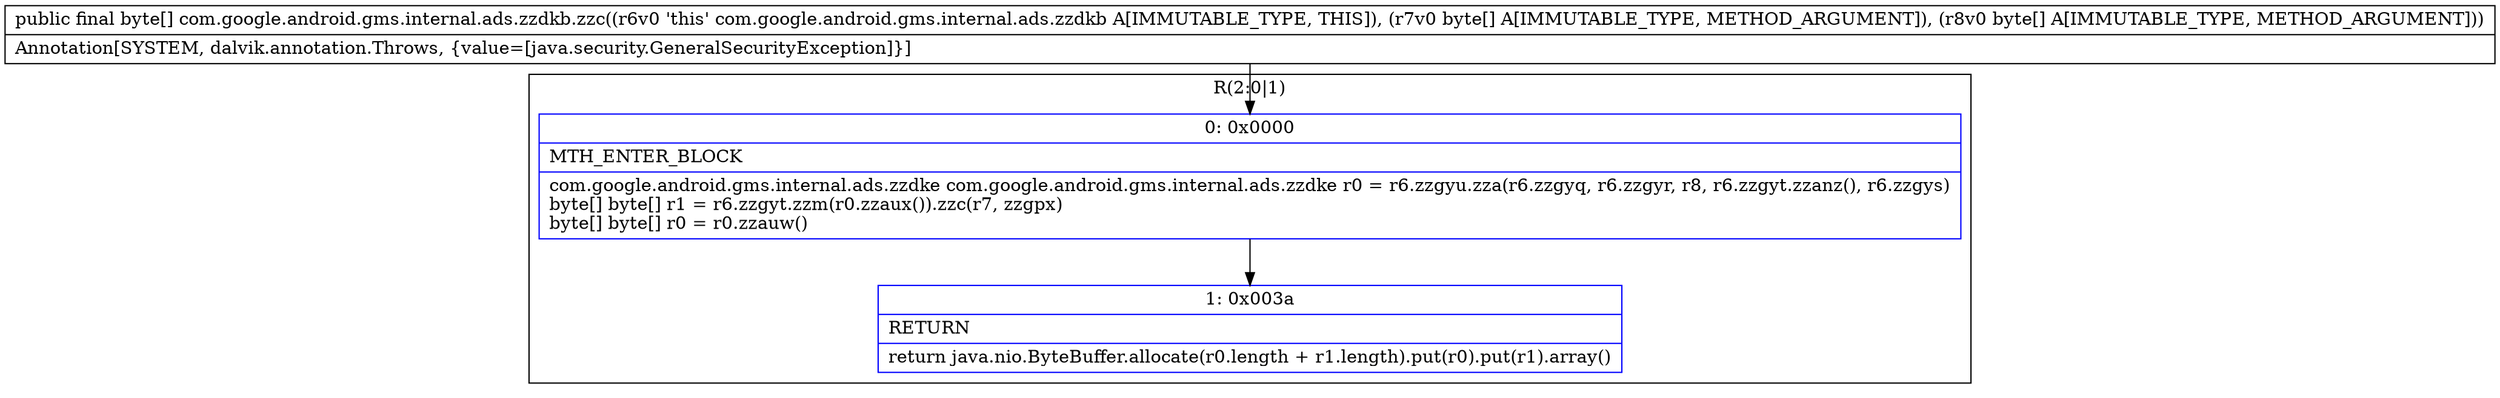 digraph "CFG forcom.google.android.gms.internal.ads.zzdkb.zzc([B[B)[B" {
subgraph cluster_Region_1615245972 {
label = "R(2:0|1)";
node [shape=record,color=blue];
Node_0 [shape=record,label="{0\:\ 0x0000|MTH_ENTER_BLOCK\l|com.google.android.gms.internal.ads.zzdke com.google.android.gms.internal.ads.zzdke r0 = r6.zzgyu.zza(r6.zzgyq, r6.zzgyr, r8, r6.zzgyt.zzanz(), r6.zzgys)\lbyte[] byte[] r1 = r6.zzgyt.zzm(r0.zzaux()).zzc(r7, zzgpx)\lbyte[] byte[] r0 = r0.zzauw()\l}"];
Node_1 [shape=record,label="{1\:\ 0x003a|RETURN\l|return java.nio.ByteBuffer.allocate(r0.length + r1.length).put(r0).put(r1).array()\l}"];
}
MethodNode[shape=record,label="{public final byte[] com.google.android.gms.internal.ads.zzdkb.zzc((r6v0 'this' com.google.android.gms.internal.ads.zzdkb A[IMMUTABLE_TYPE, THIS]), (r7v0 byte[] A[IMMUTABLE_TYPE, METHOD_ARGUMENT]), (r8v0 byte[] A[IMMUTABLE_TYPE, METHOD_ARGUMENT]))  | Annotation[SYSTEM, dalvik.annotation.Throws, \{value=[java.security.GeneralSecurityException]\}]\l}"];
MethodNode -> Node_0;
Node_0 -> Node_1;
}

